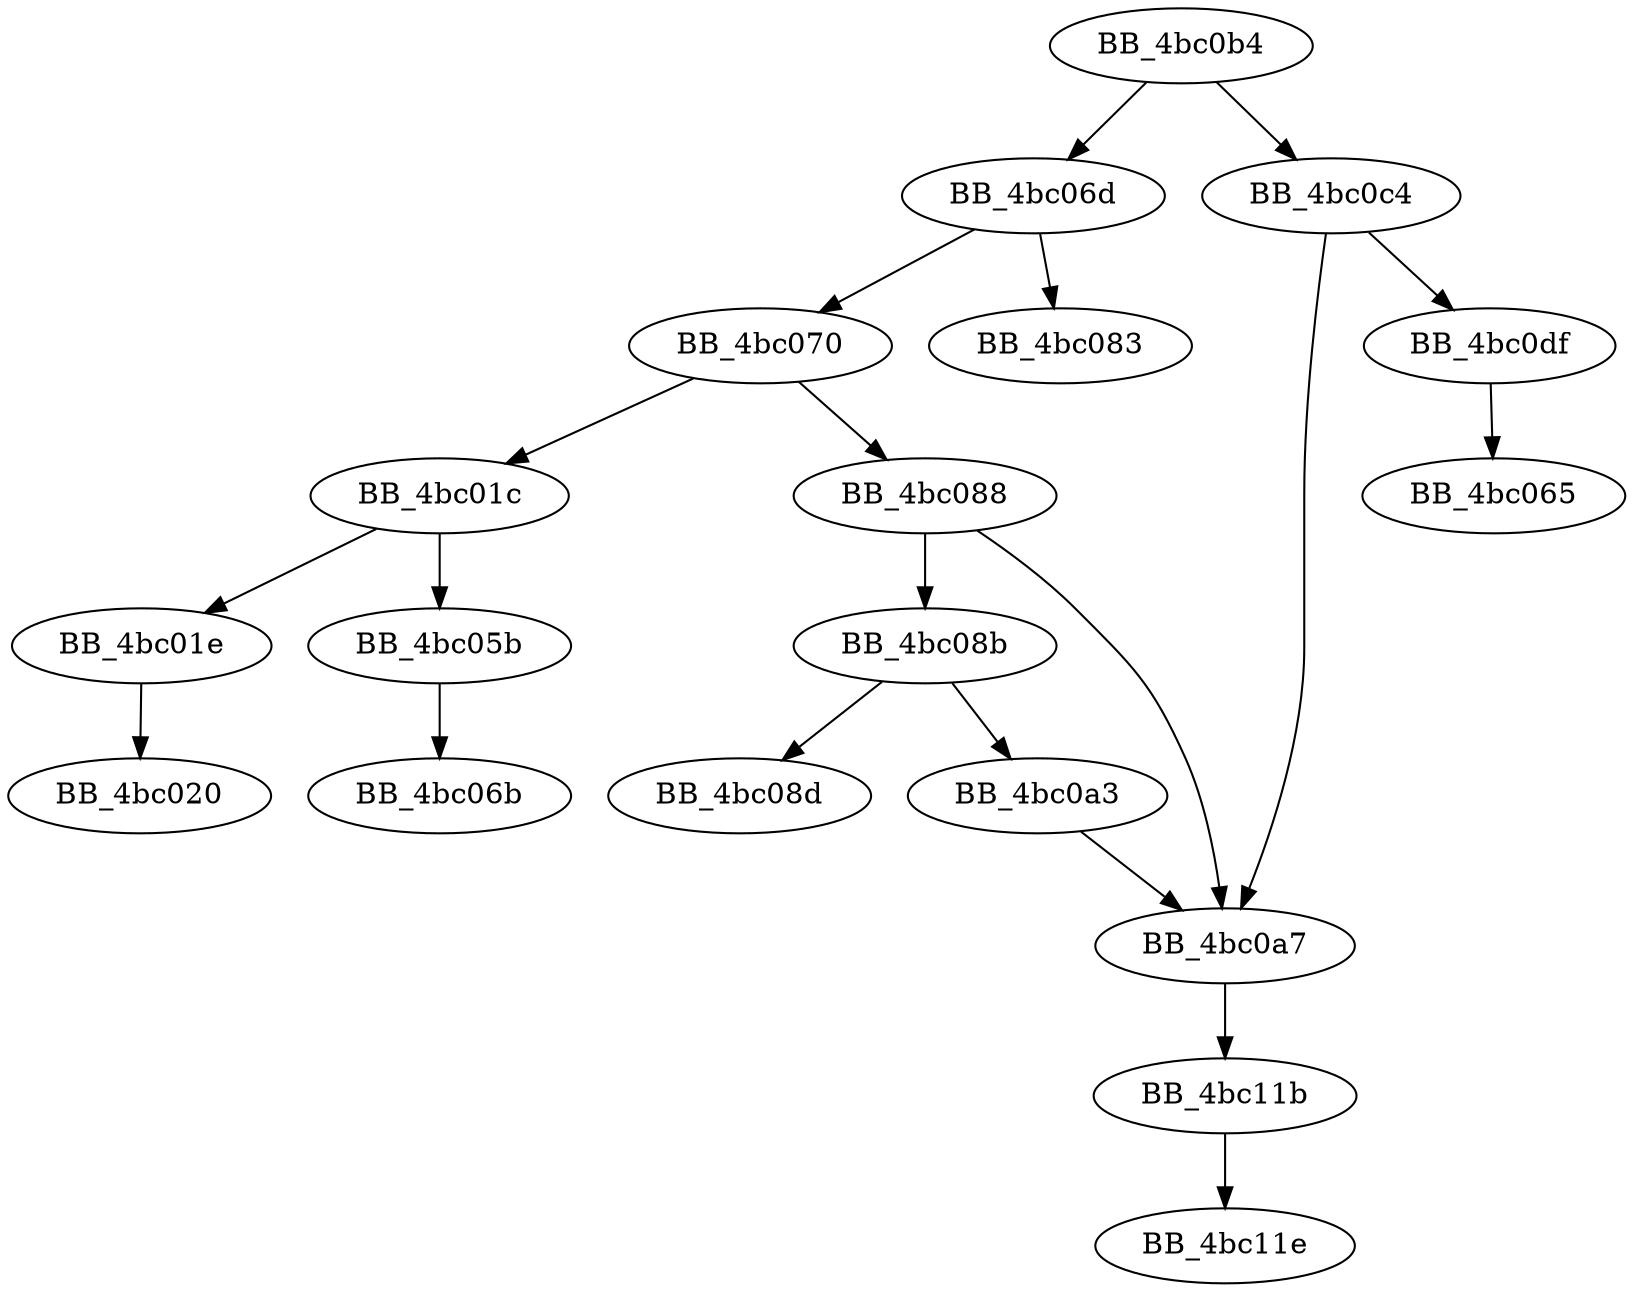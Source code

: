 DiGraph sub_4BC0B4{
BB_4bc01c->BB_4bc01e
BB_4bc01c->BB_4bc05b
BB_4bc01e->BB_4bc020
BB_4bc05b->BB_4bc06b
BB_4bc06d->BB_4bc070
BB_4bc06d->BB_4bc083
BB_4bc070->BB_4bc01c
BB_4bc070->BB_4bc088
BB_4bc088->BB_4bc08b
BB_4bc088->BB_4bc0a7
BB_4bc08b->BB_4bc08d
BB_4bc08b->BB_4bc0a3
BB_4bc0a3->BB_4bc0a7
BB_4bc0a7->BB_4bc11b
BB_4bc0b4->BB_4bc06d
BB_4bc0b4->BB_4bc0c4
BB_4bc0c4->BB_4bc0a7
BB_4bc0c4->BB_4bc0df
BB_4bc0df->BB_4bc065
BB_4bc11b->BB_4bc11e
}
